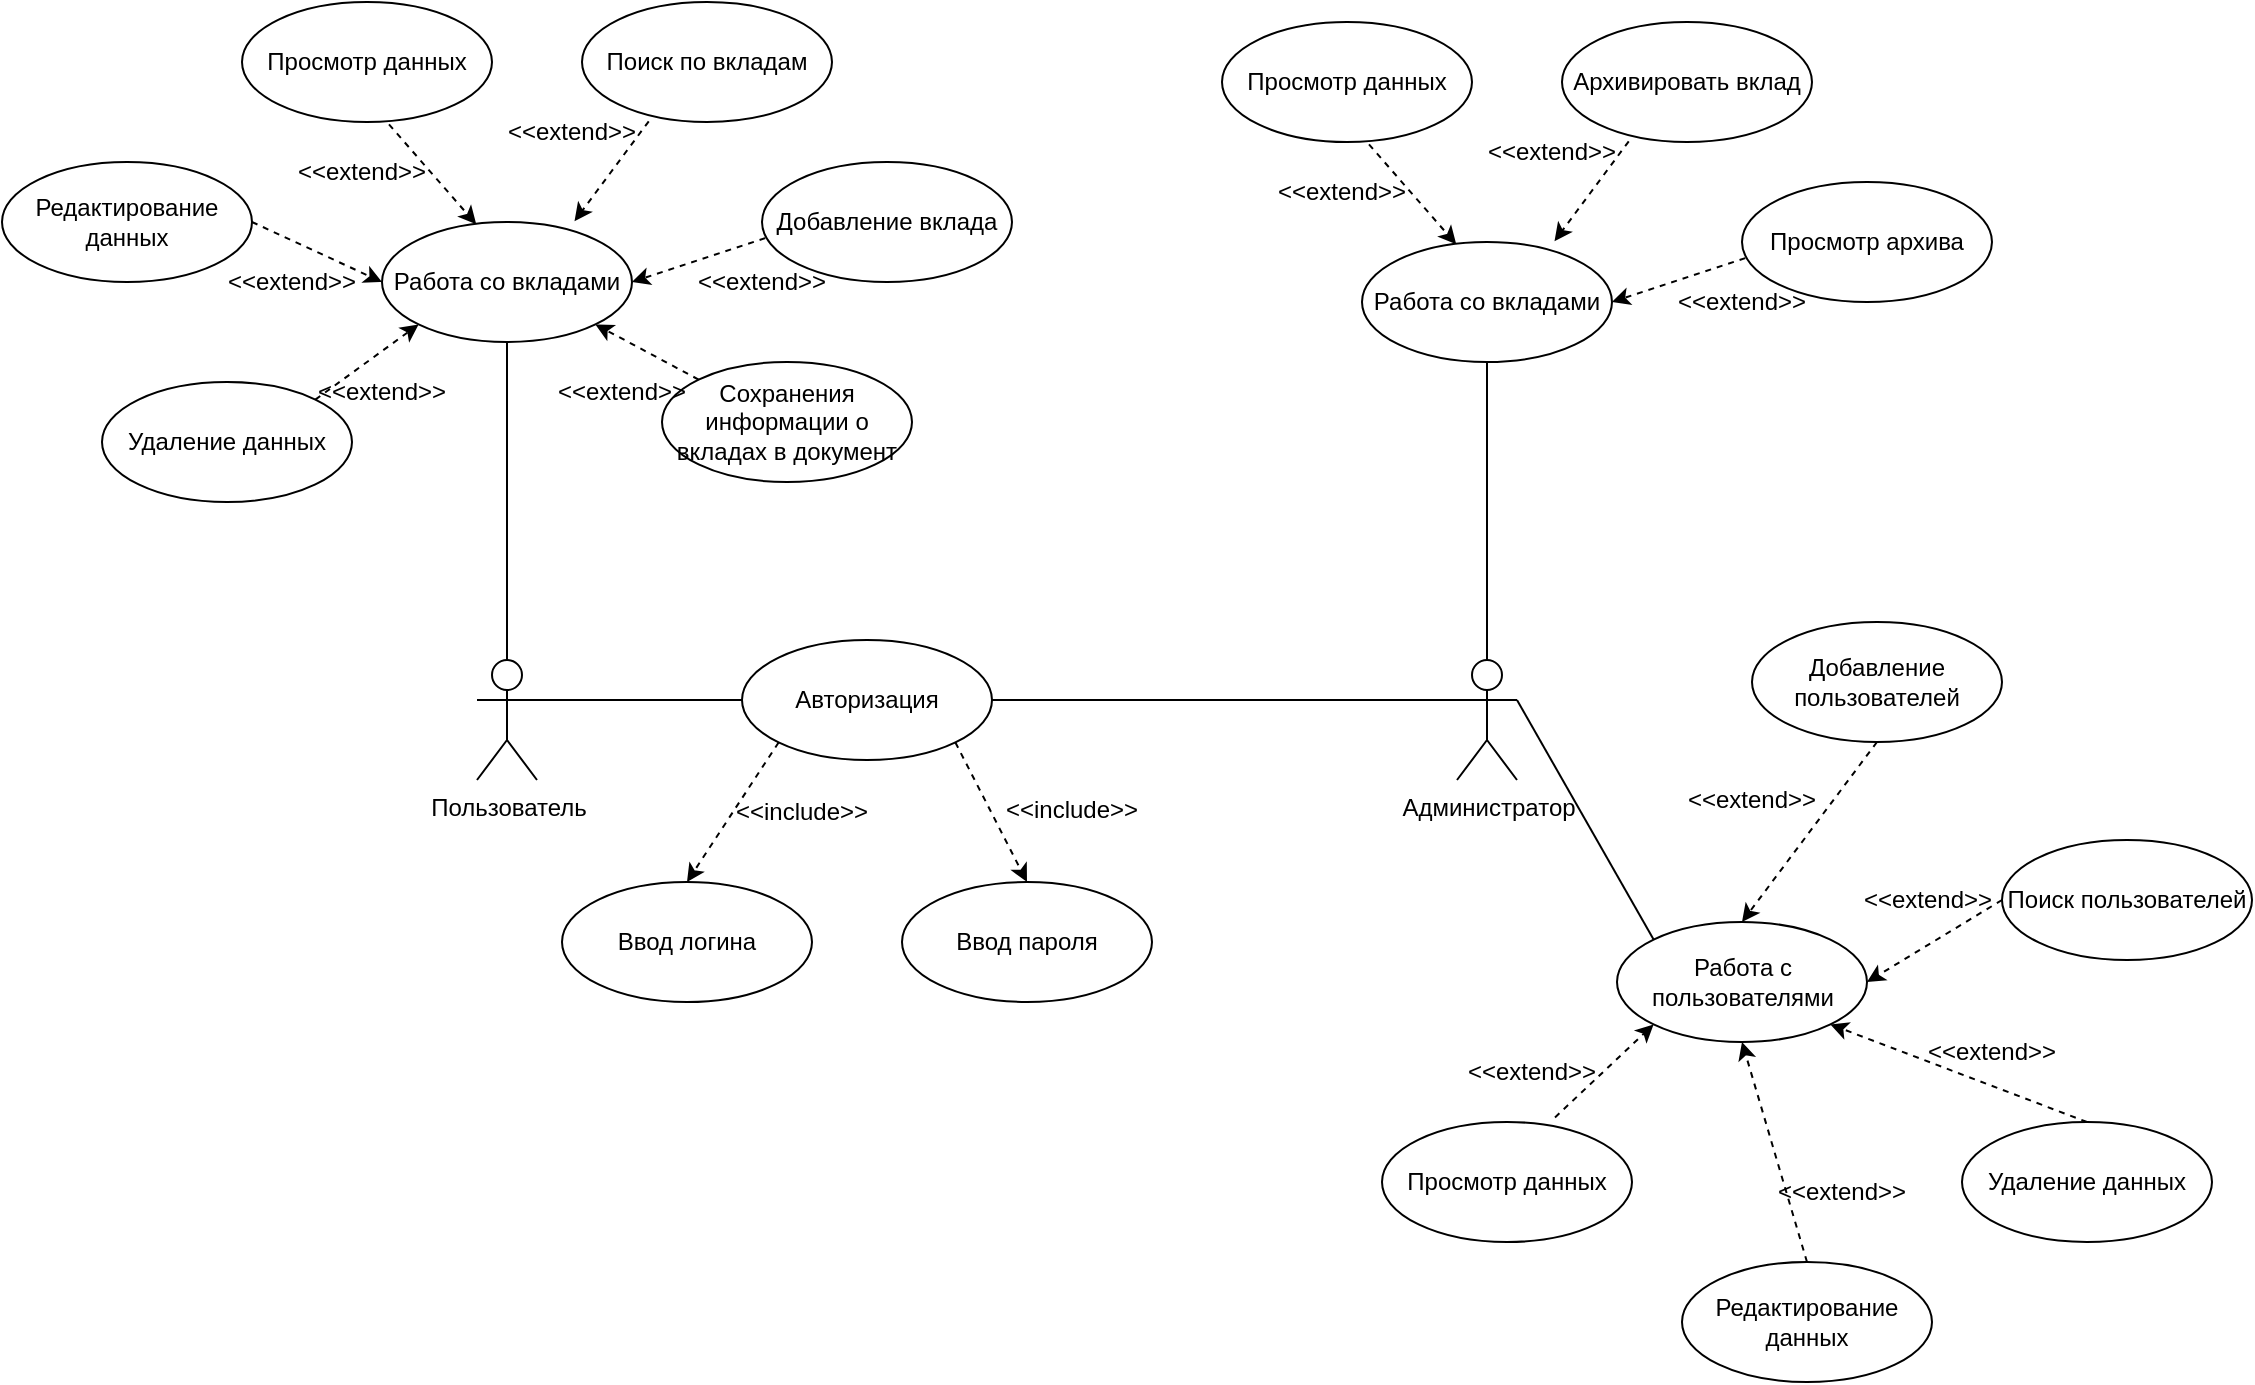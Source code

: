 <mxfile version="15.7.3" type="device"><diagram id="fok3r9caWvUjfJpqFfyB" name="Страница 1"><mxGraphModel dx="1149" dy="725" grid="1" gridSize="10" guides="1" tooltips="1" connect="1" arrows="1" fold="1" page="1" pageScale="1" pageWidth="1169" pageHeight="827" math="0" shadow="0"><root><mxCell id="0"/><mxCell id="1" parent="0"/><mxCell id="vLhiAnzZlAgBdMiqYCSQ-1" value="Авторизация" style="ellipse;whiteSpace=wrap;html=1;" vertex="1" parent="1"><mxGeometry x="400" y="349" width="125" height="60" as="geometry"/></mxCell><mxCell id="vLhiAnzZlAgBdMiqYCSQ-2" value="Пользователь" style="shape=umlActor;verticalLabelPosition=bottom;verticalAlign=top;html=1;outlineConnect=0;" vertex="1" parent="1"><mxGeometry x="267.5" y="359" width="30" height="60" as="geometry"/></mxCell><mxCell id="vLhiAnzZlAgBdMiqYCSQ-6" value="" style="endArrow=none;html=1;rounded=0;exitX=1;exitY=0.333;exitDx=0;exitDy=0;exitPerimeter=0;entryX=0;entryY=0.5;entryDx=0;entryDy=0;" edge="1" parent="1" source="vLhiAnzZlAgBdMiqYCSQ-2" target="vLhiAnzZlAgBdMiqYCSQ-1"><mxGeometry width="50" height="50" relative="1" as="geometry"><mxPoint x="480" y="389" as="sourcePoint"/><mxPoint x="530" y="339" as="targetPoint"/></mxGeometry></mxCell><mxCell id="vLhiAnzZlAgBdMiqYCSQ-8" value="Работа со вкладами" style="ellipse;whiteSpace=wrap;html=1;" vertex="1" parent="1"><mxGeometry x="220" y="140" width="125" height="60" as="geometry"/></mxCell><mxCell id="vLhiAnzZlAgBdMiqYCSQ-9" value="Редактирование данных" style="ellipse;whiteSpace=wrap;html=1;" vertex="1" parent="1"><mxGeometry x="30" y="110" width="125" height="60" as="geometry"/></mxCell><mxCell id="vLhiAnzZlAgBdMiqYCSQ-10" value="Добавление вклада" style="ellipse;whiteSpace=wrap;html=1;" vertex="1" parent="1"><mxGeometry x="410" y="110" width="125" height="60" as="geometry"/></mxCell><mxCell id="vLhiAnzZlAgBdMiqYCSQ-11" value="Просмотр данных" style="ellipse;whiteSpace=wrap;html=1;" vertex="1" parent="1"><mxGeometry x="150" y="30" width="125" height="60" as="geometry"/></mxCell><mxCell id="vLhiAnzZlAgBdMiqYCSQ-12" value="Поиск по вкладам" style="ellipse;whiteSpace=wrap;html=1;" vertex="1" parent="1"><mxGeometry x="320" y="30" width="125" height="60" as="geometry"/></mxCell><mxCell id="vLhiAnzZlAgBdMiqYCSQ-13" value="Удаление данных" style="ellipse;whiteSpace=wrap;html=1;" vertex="1" parent="1"><mxGeometry x="80" y="220" width="125" height="60" as="geometry"/></mxCell><mxCell id="vLhiAnzZlAgBdMiqYCSQ-14" value="Сохранения информации о вкладах в документ" style="ellipse;whiteSpace=wrap;html=1;" vertex="1" parent="1"><mxGeometry x="360" y="210" width="125" height="60" as="geometry"/></mxCell><mxCell id="vLhiAnzZlAgBdMiqYCSQ-15" value="" style="endArrow=classic;html=1;rounded=0;exitX=1;exitY=0;exitDx=0;exitDy=0;entryX=0;entryY=1;entryDx=0;entryDy=0;dashed=1;" edge="1" parent="1" source="vLhiAnzZlAgBdMiqYCSQ-13" target="vLhiAnzZlAgBdMiqYCSQ-8"><mxGeometry width="50" height="50" relative="1" as="geometry"><mxPoint x="470" y="190" as="sourcePoint"/><mxPoint x="520" y="140" as="targetPoint"/></mxGeometry></mxCell><mxCell id="vLhiAnzZlAgBdMiqYCSQ-16" value="" style="endArrow=classic;html=1;rounded=0;dashed=1;entryX=1;entryY=1;entryDx=0;entryDy=0;exitX=0;exitY=0;exitDx=0;exitDy=0;" edge="1" parent="1" source="vLhiAnzZlAgBdMiqYCSQ-14" target="vLhiAnzZlAgBdMiqYCSQ-8"><mxGeometry width="50" height="50" relative="1" as="geometry"><mxPoint x="350" y="190" as="sourcePoint"/><mxPoint x="400" y="140" as="targetPoint"/></mxGeometry></mxCell><mxCell id="vLhiAnzZlAgBdMiqYCSQ-17" value="" style="endArrow=classic;html=1;rounded=0;dashed=1;entryX=0.77;entryY=-0.007;entryDx=0;entryDy=0;entryPerimeter=0;exitX=0.267;exitY=0.994;exitDx=0;exitDy=0;exitPerimeter=0;" edge="1" parent="1" source="vLhiAnzZlAgBdMiqYCSQ-12" target="vLhiAnzZlAgBdMiqYCSQ-8"><mxGeometry width="50" height="50" relative="1" as="geometry"><mxPoint x="350" y="190" as="sourcePoint"/><mxPoint x="400" y="140" as="targetPoint"/></mxGeometry></mxCell><mxCell id="vLhiAnzZlAgBdMiqYCSQ-18" value="" style="endArrow=classic;html=1;rounded=0;dashed=1;exitX=0.588;exitY=1.02;exitDx=0;exitDy=0;exitPerimeter=0;entryX=0.377;entryY=0.019;entryDx=0;entryDy=0;entryPerimeter=0;" edge="1" parent="1" source="vLhiAnzZlAgBdMiqYCSQ-11" target="vLhiAnzZlAgBdMiqYCSQ-8"><mxGeometry width="50" height="50" relative="1" as="geometry"><mxPoint x="350" y="190" as="sourcePoint"/><mxPoint x="400" y="140" as="targetPoint"/></mxGeometry></mxCell><mxCell id="vLhiAnzZlAgBdMiqYCSQ-19" value="" style="endArrow=classic;html=1;rounded=0;dashed=1;exitX=1;exitY=0.5;exitDx=0;exitDy=0;entryX=0;entryY=0.5;entryDx=0;entryDy=0;" edge="1" parent="1" source="vLhiAnzZlAgBdMiqYCSQ-9" target="vLhiAnzZlAgBdMiqYCSQ-8"><mxGeometry width="50" height="50" relative="1" as="geometry"><mxPoint x="350" y="190" as="sourcePoint"/><mxPoint x="400" y="140" as="targetPoint"/></mxGeometry></mxCell><mxCell id="vLhiAnzZlAgBdMiqYCSQ-20" value="" style="endArrow=classic;html=1;rounded=0;dashed=1;exitX=0.013;exitY=0.634;exitDx=0;exitDy=0;exitPerimeter=0;entryX=1;entryY=0.5;entryDx=0;entryDy=0;" edge="1" parent="1" source="vLhiAnzZlAgBdMiqYCSQ-10" target="vLhiAnzZlAgBdMiqYCSQ-8"><mxGeometry width="50" height="50" relative="1" as="geometry"><mxPoint x="350" y="190" as="sourcePoint"/><mxPoint x="400" y="140" as="targetPoint"/></mxGeometry></mxCell><mxCell id="vLhiAnzZlAgBdMiqYCSQ-21" value="&amp;lt;&amp;lt;extend&amp;gt;&amp;gt;" style="text;html=1;strokeColor=none;fillColor=none;align=center;verticalAlign=middle;whiteSpace=wrap;rounded=0;" vertex="1" parent="1"><mxGeometry x="285" y="80" width="60" height="30" as="geometry"/></mxCell><mxCell id="vLhiAnzZlAgBdMiqYCSQ-22" value="&amp;lt;&amp;lt;extend&amp;gt;&amp;gt;" style="text;html=1;strokeColor=none;fillColor=none;align=center;verticalAlign=middle;whiteSpace=wrap;rounded=0;" vertex="1" parent="1"><mxGeometry x="180" y="100" width="60" height="30" as="geometry"/></mxCell><mxCell id="vLhiAnzZlAgBdMiqYCSQ-23" value="&amp;lt;&amp;lt;extend&amp;gt;&amp;gt;" style="text;html=1;strokeColor=none;fillColor=none;align=center;verticalAlign=middle;whiteSpace=wrap;rounded=0;" vertex="1" parent="1"><mxGeometry x="380" y="155" width="60" height="30" as="geometry"/></mxCell><mxCell id="vLhiAnzZlAgBdMiqYCSQ-24" value="&amp;lt;&amp;lt;extend&amp;gt;&amp;gt;" style="text;html=1;strokeColor=none;fillColor=none;align=center;verticalAlign=middle;whiteSpace=wrap;rounded=0;" vertex="1" parent="1"><mxGeometry x="145" y="155" width="60" height="30" as="geometry"/></mxCell><mxCell id="vLhiAnzZlAgBdMiqYCSQ-25" value="&amp;lt;&amp;lt;extend&amp;gt;&amp;gt;" style="text;html=1;strokeColor=none;fillColor=none;align=center;verticalAlign=middle;whiteSpace=wrap;rounded=0;" vertex="1" parent="1"><mxGeometry x="190" y="210" width="60" height="30" as="geometry"/></mxCell><mxCell id="vLhiAnzZlAgBdMiqYCSQ-26" value="&amp;lt;&amp;lt;extend&amp;gt;&amp;gt;" style="text;html=1;strokeColor=none;fillColor=none;align=center;verticalAlign=middle;whiteSpace=wrap;rounded=0;" vertex="1" parent="1"><mxGeometry x="310" y="210" width="60" height="30" as="geometry"/></mxCell><mxCell id="vLhiAnzZlAgBdMiqYCSQ-27" value="Ввод пароля" style="ellipse;whiteSpace=wrap;html=1;" vertex="1" parent="1"><mxGeometry x="480" y="470" width="125" height="60" as="geometry"/></mxCell><mxCell id="vLhiAnzZlAgBdMiqYCSQ-28" value="Ввод логина" style="ellipse;whiteSpace=wrap;html=1;" vertex="1" parent="1"><mxGeometry x="310" y="470" width="125" height="60" as="geometry"/></mxCell><mxCell id="vLhiAnzZlAgBdMiqYCSQ-29" value="" style="endArrow=classic;html=1;rounded=0;dashed=1;exitX=0;exitY=1;exitDx=0;exitDy=0;entryX=0.5;entryY=0;entryDx=0;entryDy=0;" edge="1" parent="1" source="vLhiAnzZlAgBdMiqYCSQ-1" target="vLhiAnzZlAgBdMiqYCSQ-28"><mxGeometry width="50" height="50" relative="1" as="geometry"><mxPoint x="350" y="390" as="sourcePoint"/><mxPoint x="400" y="340" as="targetPoint"/></mxGeometry></mxCell><mxCell id="vLhiAnzZlAgBdMiqYCSQ-30" value="" style="endArrow=classic;html=1;rounded=0;dashed=1;entryX=0.5;entryY=0;entryDx=0;entryDy=0;exitX=1;exitY=1;exitDx=0;exitDy=0;" edge="1" parent="1" source="vLhiAnzZlAgBdMiqYCSQ-1" target="vLhiAnzZlAgBdMiqYCSQ-27"><mxGeometry width="50" height="50" relative="1" as="geometry"><mxPoint x="350" y="390" as="sourcePoint"/><mxPoint x="400" y="340" as="targetPoint"/></mxGeometry></mxCell><mxCell id="vLhiAnzZlAgBdMiqYCSQ-31" value="&amp;lt;&amp;lt;include&amp;gt;&amp;gt;" style="text;html=1;strokeColor=none;fillColor=none;align=center;verticalAlign=middle;whiteSpace=wrap;rounded=0;" vertex="1" parent="1"><mxGeometry x="400" y="420" width="60" height="30" as="geometry"/></mxCell><mxCell id="vLhiAnzZlAgBdMiqYCSQ-32" value="&amp;lt;&amp;lt;include&amp;gt;&amp;gt;" style="text;html=1;strokeColor=none;fillColor=none;align=center;verticalAlign=middle;whiteSpace=wrap;rounded=0;" vertex="1" parent="1"><mxGeometry x="535" y="419" width="60" height="30" as="geometry"/></mxCell><mxCell id="vLhiAnzZlAgBdMiqYCSQ-33" value="" style="endArrow=none;html=1;rounded=0;entryX=0.5;entryY=1;entryDx=0;entryDy=0;exitX=0.5;exitY=0;exitDx=0;exitDy=0;exitPerimeter=0;" edge="1" parent="1" source="vLhiAnzZlAgBdMiqYCSQ-2" target="vLhiAnzZlAgBdMiqYCSQ-8"><mxGeometry width="50" height="50" relative="1" as="geometry"><mxPoint x="560" y="390" as="sourcePoint"/><mxPoint x="610" y="340" as="targetPoint"/></mxGeometry></mxCell><mxCell id="vLhiAnzZlAgBdMiqYCSQ-34" value="Администратор" style="shape=umlActor;verticalLabelPosition=bottom;verticalAlign=top;html=1;outlineConnect=0;" vertex="1" parent="1"><mxGeometry x="757.5" y="359" width="30" height="60" as="geometry"/></mxCell><mxCell id="vLhiAnzZlAgBdMiqYCSQ-35" value="" style="endArrow=none;html=1;rounded=0;entryX=0;entryY=0.333;entryDx=0;entryDy=0;entryPerimeter=0;exitX=1;exitY=0.5;exitDx=0;exitDy=0;" edge="1" parent="1" source="vLhiAnzZlAgBdMiqYCSQ-1" target="vLhiAnzZlAgBdMiqYCSQ-34"><mxGeometry width="50" height="50" relative="1" as="geometry"><mxPoint x="560" y="390" as="sourcePoint"/><mxPoint x="610" y="340" as="targetPoint"/></mxGeometry></mxCell><mxCell id="vLhiAnzZlAgBdMiqYCSQ-59" value="Работа со вкладами" style="ellipse;whiteSpace=wrap;html=1;" vertex="1" parent="1"><mxGeometry x="710" y="150" width="125" height="60" as="geometry"/></mxCell><mxCell id="vLhiAnzZlAgBdMiqYCSQ-61" value="Просмотр архива" style="ellipse;whiteSpace=wrap;html=1;" vertex="1" parent="1"><mxGeometry x="900" y="120" width="125" height="60" as="geometry"/></mxCell><mxCell id="vLhiAnzZlAgBdMiqYCSQ-62" value="Просмотр данных" style="ellipse;whiteSpace=wrap;html=1;" vertex="1" parent="1"><mxGeometry x="640" y="40" width="125" height="60" as="geometry"/></mxCell><mxCell id="vLhiAnzZlAgBdMiqYCSQ-63" value="Архивировать вклад" style="ellipse;whiteSpace=wrap;html=1;" vertex="1" parent="1"><mxGeometry x="810" y="40" width="125" height="60" as="geometry"/></mxCell><mxCell id="vLhiAnzZlAgBdMiqYCSQ-68" value="" style="endArrow=classic;html=1;rounded=0;dashed=1;entryX=0.77;entryY=-0.007;entryDx=0;entryDy=0;entryPerimeter=0;exitX=0.267;exitY=0.994;exitDx=0;exitDy=0;exitPerimeter=0;" edge="1" parent="1" source="vLhiAnzZlAgBdMiqYCSQ-63" target="vLhiAnzZlAgBdMiqYCSQ-59"><mxGeometry width="50" height="50" relative="1" as="geometry"><mxPoint x="840" y="200" as="sourcePoint"/><mxPoint x="890" y="150" as="targetPoint"/></mxGeometry></mxCell><mxCell id="vLhiAnzZlAgBdMiqYCSQ-69" value="" style="endArrow=classic;html=1;rounded=0;dashed=1;exitX=0.588;exitY=1.02;exitDx=0;exitDy=0;exitPerimeter=0;entryX=0.377;entryY=0.019;entryDx=0;entryDy=0;entryPerimeter=0;" edge="1" parent="1" source="vLhiAnzZlAgBdMiqYCSQ-62" target="vLhiAnzZlAgBdMiqYCSQ-59"><mxGeometry width="50" height="50" relative="1" as="geometry"><mxPoint x="840" y="200" as="sourcePoint"/><mxPoint x="890" y="150" as="targetPoint"/></mxGeometry></mxCell><mxCell id="vLhiAnzZlAgBdMiqYCSQ-71" value="" style="endArrow=classic;html=1;rounded=0;dashed=1;exitX=0.013;exitY=0.634;exitDx=0;exitDy=0;exitPerimeter=0;entryX=1;entryY=0.5;entryDx=0;entryDy=0;" edge="1" parent="1" source="vLhiAnzZlAgBdMiqYCSQ-61" target="vLhiAnzZlAgBdMiqYCSQ-59"><mxGeometry width="50" height="50" relative="1" as="geometry"><mxPoint x="840" y="200" as="sourcePoint"/><mxPoint x="890" y="150" as="targetPoint"/></mxGeometry></mxCell><mxCell id="vLhiAnzZlAgBdMiqYCSQ-72" value="&amp;lt;&amp;lt;extend&amp;gt;&amp;gt;" style="text;html=1;strokeColor=none;fillColor=none;align=center;verticalAlign=middle;whiteSpace=wrap;rounded=0;" vertex="1" parent="1"><mxGeometry x="775" y="90" width="60" height="30" as="geometry"/></mxCell><mxCell id="vLhiAnzZlAgBdMiqYCSQ-73" value="&amp;lt;&amp;lt;extend&amp;gt;&amp;gt;" style="text;html=1;strokeColor=none;fillColor=none;align=center;verticalAlign=middle;whiteSpace=wrap;rounded=0;" vertex="1" parent="1"><mxGeometry x="670" y="110" width="60" height="30" as="geometry"/></mxCell><mxCell id="vLhiAnzZlAgBdMiqYCSQ-74" value="&amp;lt;&amp;lt;extend&amp;gt;&amp;gt;" style="text;html=1;strokeColor=none;fillColor=none;align=center;verticalAlign=middle;whiteSpace=wrap;rounded=0;" vertex="1" parent="1"><mxGeometry x="870" y="165" width="60" height="30" as="geometry"/></mxCell><mxCell id="vLhiAnzZlAgBdMiqYCSQ-80" value="" style="endArrow=none;html=1;rounded=0;entryX=0.5;entryY=0;entryDx=0;entryDy=0;entryPerimeter=0;exitX=0.5;exitY=1;exitDx=0;exitDy=0;" edge="1" parent="1" source="vLhiAnzZlAgBdMiqYCSQ-59" target="vLhiAnzZlAgBdMiqYCSQ-34"><mxGeometry width="50" height="50" relative="1" as="geometry"><mxPoint x="800" y="190" as="sourcePoint"/><mxPoint x="850" y="140" as="targetPoint"/></mxGeometry></mxCell><mxCell id="vLhiAnzZlAgBdMiqYCSQ-81" value="Работа с пользователями" style="ellipse;whiteSpace=wrap;html=1;" vertex="1" parent="1"><mxGeometry x="837.5" y="490" width="125" height="60" as="geometry"/></mxCell><mxCell id="vLhiAnzZlAgBdMiqYCSQ-82" value="Просмотр данных" style="ellipse;whiteSpace=wrap;html=1;" vertex="1" parent="1"><mxGeometry x="720" y="590" width="125" height="60" as="geometry"/></mxCell><mxCell id="vLhiAnzZlAgBdMiqYCSQ-83" value="Редактирование данных" style="ellipse;whiteSpace=wrap;html=1;" vertex="1" parent="1"><mxGeometry x="870" y="660" width="125" height="60" as="geometry"/></mxCell><mxCell id="vLhiAnzZlAgBdMiqYCSQ-84" value="Удаление данных" style="ellipse;whiteSpace=wrap;html=1;" vertex="1" parent="1"><mxGeometry x="1010" y="590" width="125" height="60" as="geometry"/></mxCell><mxCell id="vLhiAnzZlAgBdMiqYCSQ-85" value="Поиск пользователей" style="ellipse;whiteSpace=wrap;html=1;" vertex="1" parent="1"><mxGeometry x="1030" y="449" width="125" height="60" as="geometry"/></mxCell><mxCell id="vLhiAnzZlAgBdMiqYCSQ-86" value="Добавление пользователей" style="ellipse;whiteSpace=wrap;html=1;" vertex="1" parent="1"><mxGeometry x="905" y="340" width="125" height="60" as="geometry"/></mxCell><mxCell id="vLhiAnzZlAgBdMiqYCSQ-87" value="" style="endArrow=classic;html=1;rounded=0;exitX=0.5;exitY=0;exitDx=0;exitDy=0;entryX=0.5;entryY=1;entryDx=0;entryDy=0;dashed=1;" edge="1" parent="1" source="vLhiAnzZlAgBdMiqYCSQ-83" target="vLhiAnzZlAgBdMiqYCSQ-81"><mxGeometry width="50" height="50" relative="1" as="geometry"><mxPoint x="600" y="430" as="sourcePoint"/><mxPoint x="650" y="380" as="targetPoint"/></mxGeometry></mxCell><mxCell id="vLhiAnzZlAgBdMiqYCSQ-88" value="" style="endArrow=classic;html=1;rounded=0;dashed=1;exitX=0.692;exitY=-0.038;exitDx=0;exitDy=0;exitPerimeter=0;entryX=0;entryY=1;entryDx=0;entryDy=0;" edge="1" parent="1" source="vLhiAnzZlAgBdMiqYCSQ-82" target="vLhiAnzZlAgBdMiqYCSQ-81"><mxGeometry width="50" height="50" relative="1" as="geometry"><mxPoint x="600" y="430" as="sourcePoint"/><mxPoint x="650" y="380" as="targetPoint"/></mxGeometry></mxCell><mxCell id="vLhiAnzZlAgBdMiqYCSQ-89" value="" style="endArrow=classic;html=1;rounded=0;dashed=1;entryX=0.5;entryY=0;entryDx=0;entryDy=0;exitX=0.5;exitY=1;exitDx=0;exitDy=0;" edge="1" parent="1" source="vLhiAnzZlAgBdMiqYCSQ-86" target="vLhiAnzZlAgBdMiqYCSQ-81"><mxGeometry width="50" height="50" relative="1" as="geometry"><mxPoint x="600" y="430" as="sourcePoint"/><mxPoint x="650" y="380" as="targetPoint"/></mxGeometry></mxCell><mxCell id="vLhiAnzZlAgBdMiqYCSQ-90" value="" style="endArrow=classic;html=1;rounded=0;dashed=1;entryX=1;entryY=0.5;entryDx=0;entryDy=0;exitX=0;exitY=0.5;exitDx=0;exitDy=0;" edge="1" parent="1" source="vLhiAnzZlAgBdMiqYCSQ-85" target="vLhiAnzZlAgBdMiqYCSQ-81"><mxGeometry width="50" height="50" relative="1" as="geometry"><mxPoint x="600" y="430" as="sourcePoint"/><mxPoint x="650" y="380" as="targetPoint"/></mxGeometry></mxCell><mxCell id="vLhiAnzZlAgBdMiqYCSQ-91" value="" style="endArrow=classic;html=1;rounded=0;dashed=1;entryX=1;entryY=1;entryDx=0;entryDy=0;exitX=0.5;exitY=0;exitDx=0;exitDy=0;" edge="1" parent="1" source="vLhiAnzZlAgBdMiqYCSQ-84" target="vLhiAnzZlAgBdMiqYCSQ-81"><mxGeometry width="50" height="50" relative="1" as="geometry"><mxPoint x="600" y="430" as="sourcePoint"/><mxPoint x="650" y="380" as="targetPoint"/></mxGeometry></mxCell><mxCell id="vLhiAnzZlAgBdMiqYCSQ-92" value="&amp;lt;&amp;lt;extend&amp;gt;&amp;gt;" style="text;html=1;strokeColor=none;fillColor=none;align=center;verticalAlign=middle;whiteSpace=wrap;rounded=0;" vertex="1" parent="1"><mxGeometry x="875" y="414" width="60" height="30" as="geometry"/></mxCell><mxCell id="vLhiAnzZlAgBdMiqYCSQ-93" value="&amp;lt;&amp;lt;extend&amp;gt;&amp;gt;" style="text;html=1;strokeColor=none;fillColor=none;align=center;verticalAlign=middle;whiteSpace=wrap;rounded=0;" vertex="1" parent="1"><mxGeometry x="920" y="610" width="60" height="30" as="geometry"/></mxCell><mxCell id="vLhiAnzZlAgBdMiqYCSQ-94" value="&amp;lt;&amp;lt;extend&amp;gt;&amp;gt;" style="text;html=1;strokeColor=none;fillColor=none;align=center;verticalAlign=middle;whiteSpace=wrap;rounded=0;" vertex="1" parent="1"><mxGeometry x="995" y="540" width="60" height="30" as="geometry"/></mxCell><mxCell id="vLhiAnzZlAgBdMiqYCSQ-95" value="&amp;lt;&amp;lt;extend&amp;gt;&amp;gt;" style="text;html=1;strokeColor=none;fillColor=none;align=center;verticalAlign=middle;whiteSpace=wrap;rounded=0;" vertex="1" parent="1"><mxGeometry x="962.5" y="464" width="60" height="30" as="geometry"/></mxCell><mxCell id="vLhiAnzZlAgBdMiqYCSQ-96" value="&amp;lt;&amp;lt;extend&amp;gt;&amp;gt;" style="text;html=1;strokeColor=none;fillColor=none;align=center;verticalAlign=middle;whiteSpace=wrap;rounded=0;" vertex="1" parent="1"><mxGeometry x="765" y="550" width="60" height="30" as="geometry"/></mxCell><mxCell id="vLhiAnzZlAgBdMiqYCSQ-97" value="" style="endArrow=none;html=1;rounded=0;entryX=1;entryY=0.333;entryDx=0;entryDy=0;entryPerimeter=0;exitX=0;exitY=0;exitDx=0;exitDy=0;" edge="1" parent="1" source="vLhiAnzZlAgBdMiqYCSQ-81" target="vLhiAnzZlAgBdMiqYCSQ-34"><mxGeometry width="50" height="50" relative="1" as="geometry"><mxPoint x="600" y="430" as="sourcePoint"/><mxPoint x="650" y="380" as="targetPoint"/></mxGeometry></mxCell></root></mxGraphModel></diagram></mxfile>